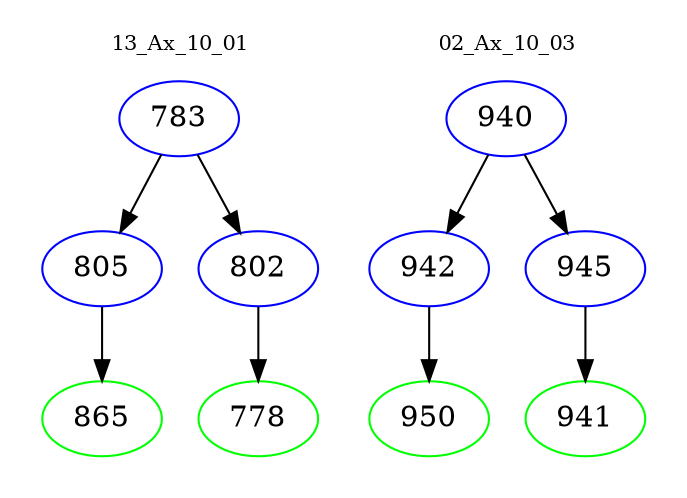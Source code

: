 digraph{
subgraph cluster_0 {
color = white
label = "13_Ax_10_01";
fontsize=10;
T0_783 [label="783", color="blue"]
T0_783 -> T0_805 [color="black"]
T0_805 [label="805", color="blue"]
T0_805 -> T0_865 [color="black"]
T0_865 [label="865", color="green"]
T0_783 -> T0_802 [color="black"]
T0_802 [label="802", color="blue"]
T0_802 -> T0_778 [color="black"]
T0_778 [label="778", color="green"]
}
subgraph cluster_1 {
color = white
label = "02_Ax_10_03";
fontsize=10;
T1_940 [label="940", color="blue"]
T1_940 -> T1_942 [color="black"]
T1_942 [label="942", color="blue"]
T1_942 -> T1_950 [color="black"]
T1_950 [label="950", color="green"]
T1_940 -> T1_945 [color="black"]
T1_945 [label="945", color="blue"]
T1_945 -> T1_941 [color="black"]
T1_941 [label="941", color="green"]
}
}
